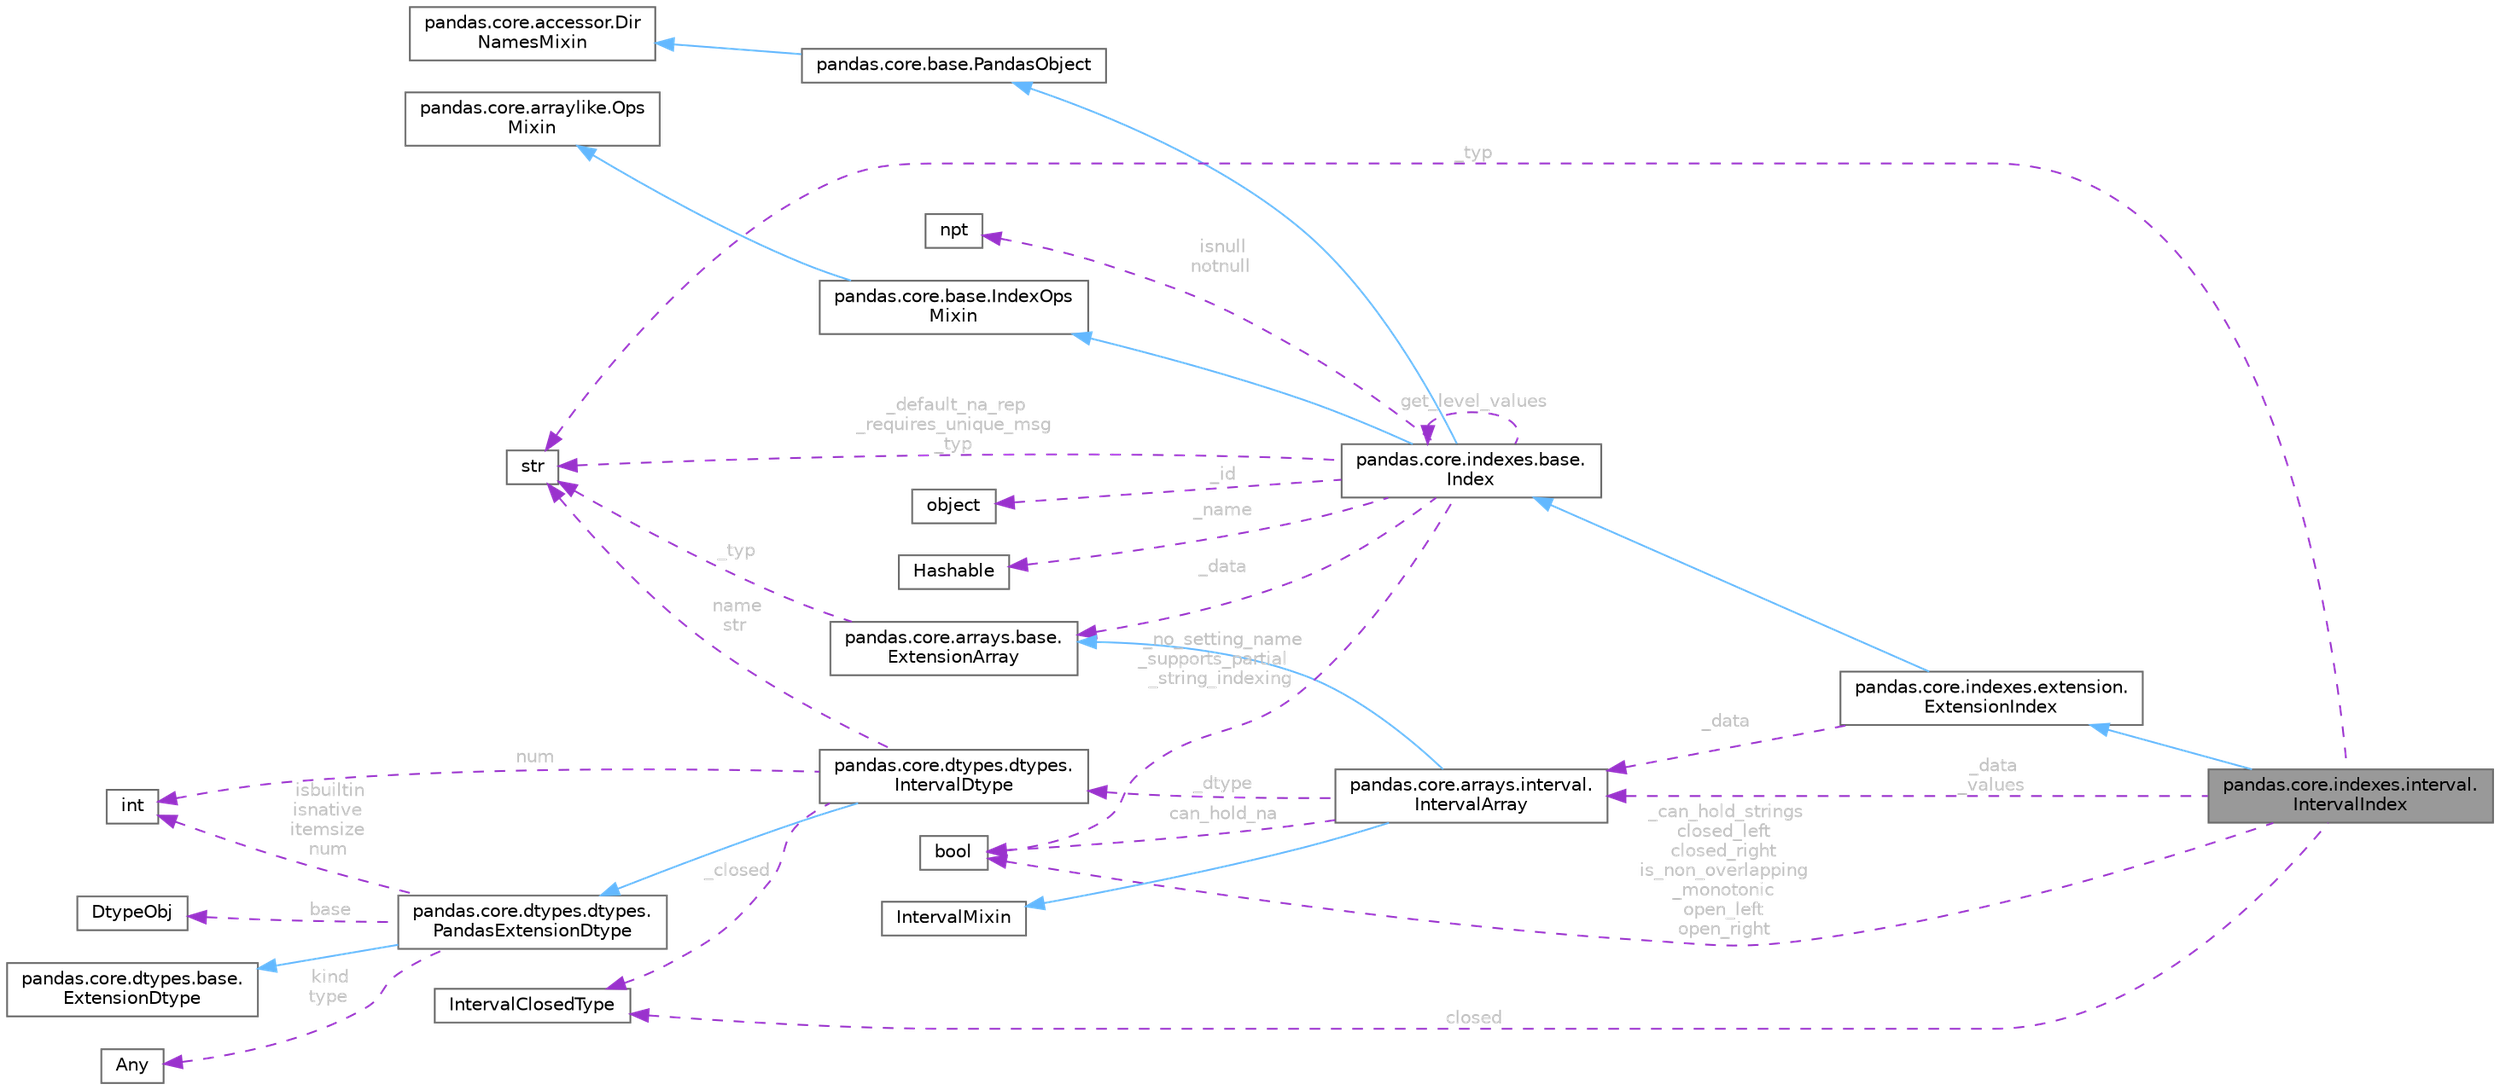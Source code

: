 digraph "pandas.core.indexes.interval.IntervalIndex"
{
 // LATEX_PDF_SIZE
  bgcolor="transparent";
  edge [fontname=Helvetica,fontsize=10,labelfontname=Helvetica,labelfontsize=10];
  node [fontname=Helvetica,fontsize=10,shape=box,height=0.2,width=0.4];
  rankdir="LR";
  Node1 [id="Node000001",label="pandas.core.indexes.interval.\lIntervalIndex",height=0.2,width=0.4,color="gray40", fillcolor="grey60", style="filled", fontcolor="black",tooltip=" "];
  Node2 -> Node1 [id="edge32_Node000001_Node000002",dir="back",color="steelblue1",style="solid",tooltip=" "];
  Node2 [id="Node000002",label="pandas.core.indexes.extension.\lExtensionIndex",height=0.2,width=0.4,color="gray40", fillcolor="white", style="filled",URL="$classpandas_1_1core_1_1indexes_1_1extension_1_1ExtensionIndex.html",tooltip=" "];
  Node3 -> Node2 [id="edge33_Node000002_Node000003",dir="back",color="steelblue1",style="solid",tooltip=" "];
  Node3 [id="Node000003",label="pandas.core.indexes.base.\lIndex",height=0.2,width=0.4,color="gray40", fillcolor="white", style="filled",URL="$classpandas_1_1core_1_1indexes_1_1base_1_1Index.html",tooltip=" "];
  Node4 -> Node3 [id="edge34_Node000003_Node000004",dir="back",color="steelblue1",style="solid",tooltip=" "];
  Node4 [id="Node000004",label="pandas.core.base.IndexOps\lMixin",height=0.2,width=0.4,color="gray40", fillcolor="white", style="filled",URL="$classpandas_1_1core_1_1base_1_1IndexOpsMixin.html",tooltip=" "];
  Node5 -> Node4 [id="edge35_Node000004_Node000005",dir="back",color="steelblue1",style="solid",tooltip=" "];
  Node5 [id="Node000005",label="pandas.core.arraylike.Ops\lMixin",height=0.2,width=0.4,color="gray40", fillcolor="white", style="filled",URL="$classpandas_1_1core_1_1arraylike_1_1OpsMixin.html",tooltip=" "];
  Node6 -> Node3 [id="edge36_Node000003_Node000006",dir="back",color="steelblue1",style="solid",tooltip=" "];
  Node6 [id="Node000006",label="pandas.core.base.PandasObject",height=0.2,width=0.4,color="gray40", fillcolor="white", style="filled",URL="$classpandas_1_1core_1_1base_1_1PandasObject.html",tooltip=" "];
  Node7 -> Node6 [id="edge37_Node000006_Node000007",dir="back",color="steelblue1",style="solid",tooltip=" "];
  Node7 [id="Node000007",label="pandas.core.accessor.Dir\lNamesMixin",height=0.2,width=0.4,color="gray40", fillcolor="white", style="filled",URL="$classpandas_1_1core_1_1accessor_1_1DirNamesMixin.html",tooltip=" "];
  Node8 -> Node3 [id="edge38_Node000003_Node000008",dir="back",color="darkorchid3",style="dashed",tooltip=" ",label=" _default_na_rep\n_requires_unique_msg\n_typ",fontcolor="grey" ];
  Node8 [id="Node000008",label="str",height=0.2,width=0.4,color="gray40", fillcolor="white", style="filled",tooltip=" "];
  Node9 -> Node3 [id="edge39_Node000003_Node000009",dir="back",color="darkorchid3",style="dashed",tooltip=" ",label=" _data",fontcolor="grey" ];
  Node9 [id="Node000009",label="pandas.core.arrays.base.\lExtensionArray",height=0.2,width=0.4,color="gray40", fillcolor="white", style="filled",URL="$classpandas_1_1core_1_1arrays_1_1base_1_1ExtensionArray.html",tooltip=" "];
  Node8 -> Node9 [id="edge40_Node000009_Node000008",dir="back",color="darkorchid3",style="dashed",tooltip=" ",label=" _typ",fontcolor="grey" ];
  Node10 -> Node3 [id="edge41_Node000003_Node000010",dir="back",color="darkorchid3",style="dashed",tooltip=" ",label=" _id",fontcolor="grey" ];
  Node10 [id="Node000010",label="object",height=0.2,width=0.4,color="gray40", fillcolor="white", style="filled",tooltip=" "];
  Node11 -> Node3 [id="edge42_Node000003_Node000011",dir="back",color="darkorchid3",style="dashed",tooltip=" ",label=" _name",fontcolor="grey" ];
  Node11 [id="Node000011",label="Hashable",height=0.2,width=0.4,color="gray40", fillcolor="white", style="filled",tooltip=" "];
  Node12 -> Node3 [id="edge43_Node000003_Node000012",dir="back",color="darkorchid3",style="dashed",tooltip=" ",label=" _no_setting_name\n_supports_partial\l_string_indexing",fontcolor="grey" ];
  Node12 [id="Node000012",label="bool",height=0.2,width=0.4,color="gray40", fillcolor="white", style="filled",tooltip=" "];
  Node3 -> Node3 [id="edge44_Node000003_Node000003",dir="back",color="darkorchid3",style="dashed",tooltip=" ",label=" get_level_values",fontcolor="grey" ];
  Node13 -> Node3 [id="edge45_Node000003_Node000013",dir="back",color="darkorchid3",style="dashed",tooltip=" ",label=" isnull\nnotnull",fontcolor="grey" ];
  Node13 [id="Node000013",label="npt",height=0.2,width=0.4,color="gray40", fillcolor="white", style="filled",tooltip=" "];
  Node14 -> Node2 [id="edge46_Node000002_Node000014",dir="back",color="darkorchid3",style="dashed",tooltip=" ",label=" _data",fontcolor="grey" ];
  Node14 [id="Node000014",label="pandas.core.arrays.interval.\lIntervalArray",height=0.2,width=0.4,color="gray40", fillcolor="white", style="filled",URL="$classpandas_1_1core_1_1arrays_1_1interval_1_1IntervalArray.html",tooltip=" "];
  Node15 -> Node14 [id="edge47_Node000014_Node000015",dir="back",color="steelblue1",style="solid",tooltip=" "];
  Node15 [id="Node000015",label="IntervalMixin",height=0.2,width=0.4,color="gray40", fillcolor="white", style="filled",tooltip=" "];
  Node9 -> Node14 [id="edge48_Node000014_Node000009",dir="back",color="steelblue1",style="solid",tooltip=" "];
  Node12 -> Node14 [id="edge49_Node000014_Node000012",dir="back",color="darkorchid3",style="dashed",tooltip=" ",label=" can_hold_na",fontcolor="grey" ];
  Node16 -> Node14 [id="edge50_Node000014_Node000016",dir="back",color="darkorchid3",style="dashed",tooltip=" ",label=" _dtype",fontcolor="grey" ];
  Node16 [id="Node000016",label="pandas.core.dtypes.dtypes.\lIntervalDtype",height=0.2,width=0.4,color="gray40", fillcolor="white", style="filled",URL="$classpandas_1_1core_1_1dtypes_1_1dtypes_1_1IntervalDtype.html",tooltip=" "];
  Node17 -> Node16 [id="edge51_Node000016_Node000017",dir="back",color="steelblue1",style="solid",tooltip=" "];
  Node17 [id="Node000017",label="pandas.core.dtypes.dtypes.\lPandasExtensionDtype",height=0.2,width=0.4,color="gray40", fillcolor="white", style="filled",URL="$classpandas_1_1core_1_1dtypes_1_1dtypes_1_1PandasExtensionDtype.html",tooltip=" "];
  Node18 -> Node17 [id="edge52_Node000017_Node000018",dir="back",color="steelblue1",style="solid",tooltip=" "];
  Node18 [id="Node000018",label="pandas.core.dtypes.base.\lExtensionDtype",height=0.2,width=0.4,color="gray40", fillcolor="white", style="filled",URL="$classpandas_1_1core_1_1dtypes_1_1base_1_1ExtensionDtype.html",tooltip=" "];
  Node19 -> Node17 [id="edge53_Node000017_Node000019",dir="back",color="darkorchid3",style="dashed",tooltip=" ",label=" kind\ntype",fontcolor="grey" ];
  Node19 [id="Node000019",label="Any",height=0.2,width=0.4,color="gray40", fillcolor="white", style="filled",tooltip=" "];
  Node20 -> Node17 [id="edge54_Node000017_Node000020",dir="back",color="darkorchid3",style="dashed",tooltip=" ",label=" isbuiltin\nisnative\nitemsize\nnum",fontcolor="grey" ];
  Node20 [id="Node000020",label="int",height=0.2,width=0.4,color="gray40", fillcolor="white", style="filled",tooltip=" "];
  Node21 -> Node17 [id="edge55_Node000017_Node000021",dir="back",color="darkorchid3",style="dashed",tooltip=" ",label=" base",fontcolor="grey" ];
  Node21 [id="Node000021",label="DtypeObj",height=0.2,width=0.4,color="gray40", fillcolor="white", style="filled",tooltip=" "];
  Node8 -> Node16 [id="edge56_Node000016_Node000008",dir="back",color="darkorchid3",style="dashed",tooltip=" ",label=" name\nstr",fontcolor="grey" ];
  Node20 -> Node16 [id="edge57_Node000016_Node000020",dir="back",color="darkorchid3",style="dashed",tooltip=" ",label=" num",fontcolor="grey" ];
  Node22 -> Node16 [id="edge58_Node000016_Node000022",dir="back",color="darkorchid3",style="dashed",tooltip=" ",label=" _closed",fontcolor="grey" ];
  Node22 [id="Node000022",label="IntervalClosedType",height=0.2,width=0.4,color="gray40", fillcolor="white", style="filled",tooltip=" "];
  Node8 -> Node1 [id="edge59_Node000001_Node000008",dir="back",color="darkorchid3",style="dashed",tooltip=" ",label=" _typ",fontcolor="grey" ];
  Node22 -> Node1 [id="edge60_Node000001_Node000022",dir="back",color="darkorchid3",style="dashed",tooltip=" ",label=" closed",fontcolor="grey" ];
  Node12 -> Node1 [id="edge61_Node000001_Node000012",dir="back",color="darkorchid3",style="dashed",tooltip=" ",label=" _can_hold_strings\nclosed_left\nclosed_right\nis_non_overlapping\l_monotonic\nopen_left\nopen_right",fontcolor="grey" ];
  Node14 -> Node1 [id="edge62_Node000001_Node000014",dir="back",color="darkorchid3",style="dashed",tooltip=" ",label=" _data\n_values",fontcolor="grey" ];
}
